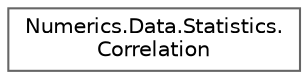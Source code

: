 digraph "Graphical Class Hierarchy"
{
 // LATEX_PDF_SIZE
  bgcolor="transparent";
  edge [fontname=Helvetica,fontsize=10,labelfontname=Helvetica,labelfontsize=10];
  node [fontname=Helvetica,fontsize=10,shape=box,height=0.2,width=0.4];
  rankdir="LR";
  Node0 [id="Node000000",label="Numerics.Data.Statistics.\lCorrelation",height=0.2,width=0.4,color="grey40", fillcolor="white", style="filled",URL="$class_numerics_1_1_data_1_1_statistics_1_1_correlation.html",tooltip="Contains methods for determining the correlation of two data sets."];
}
